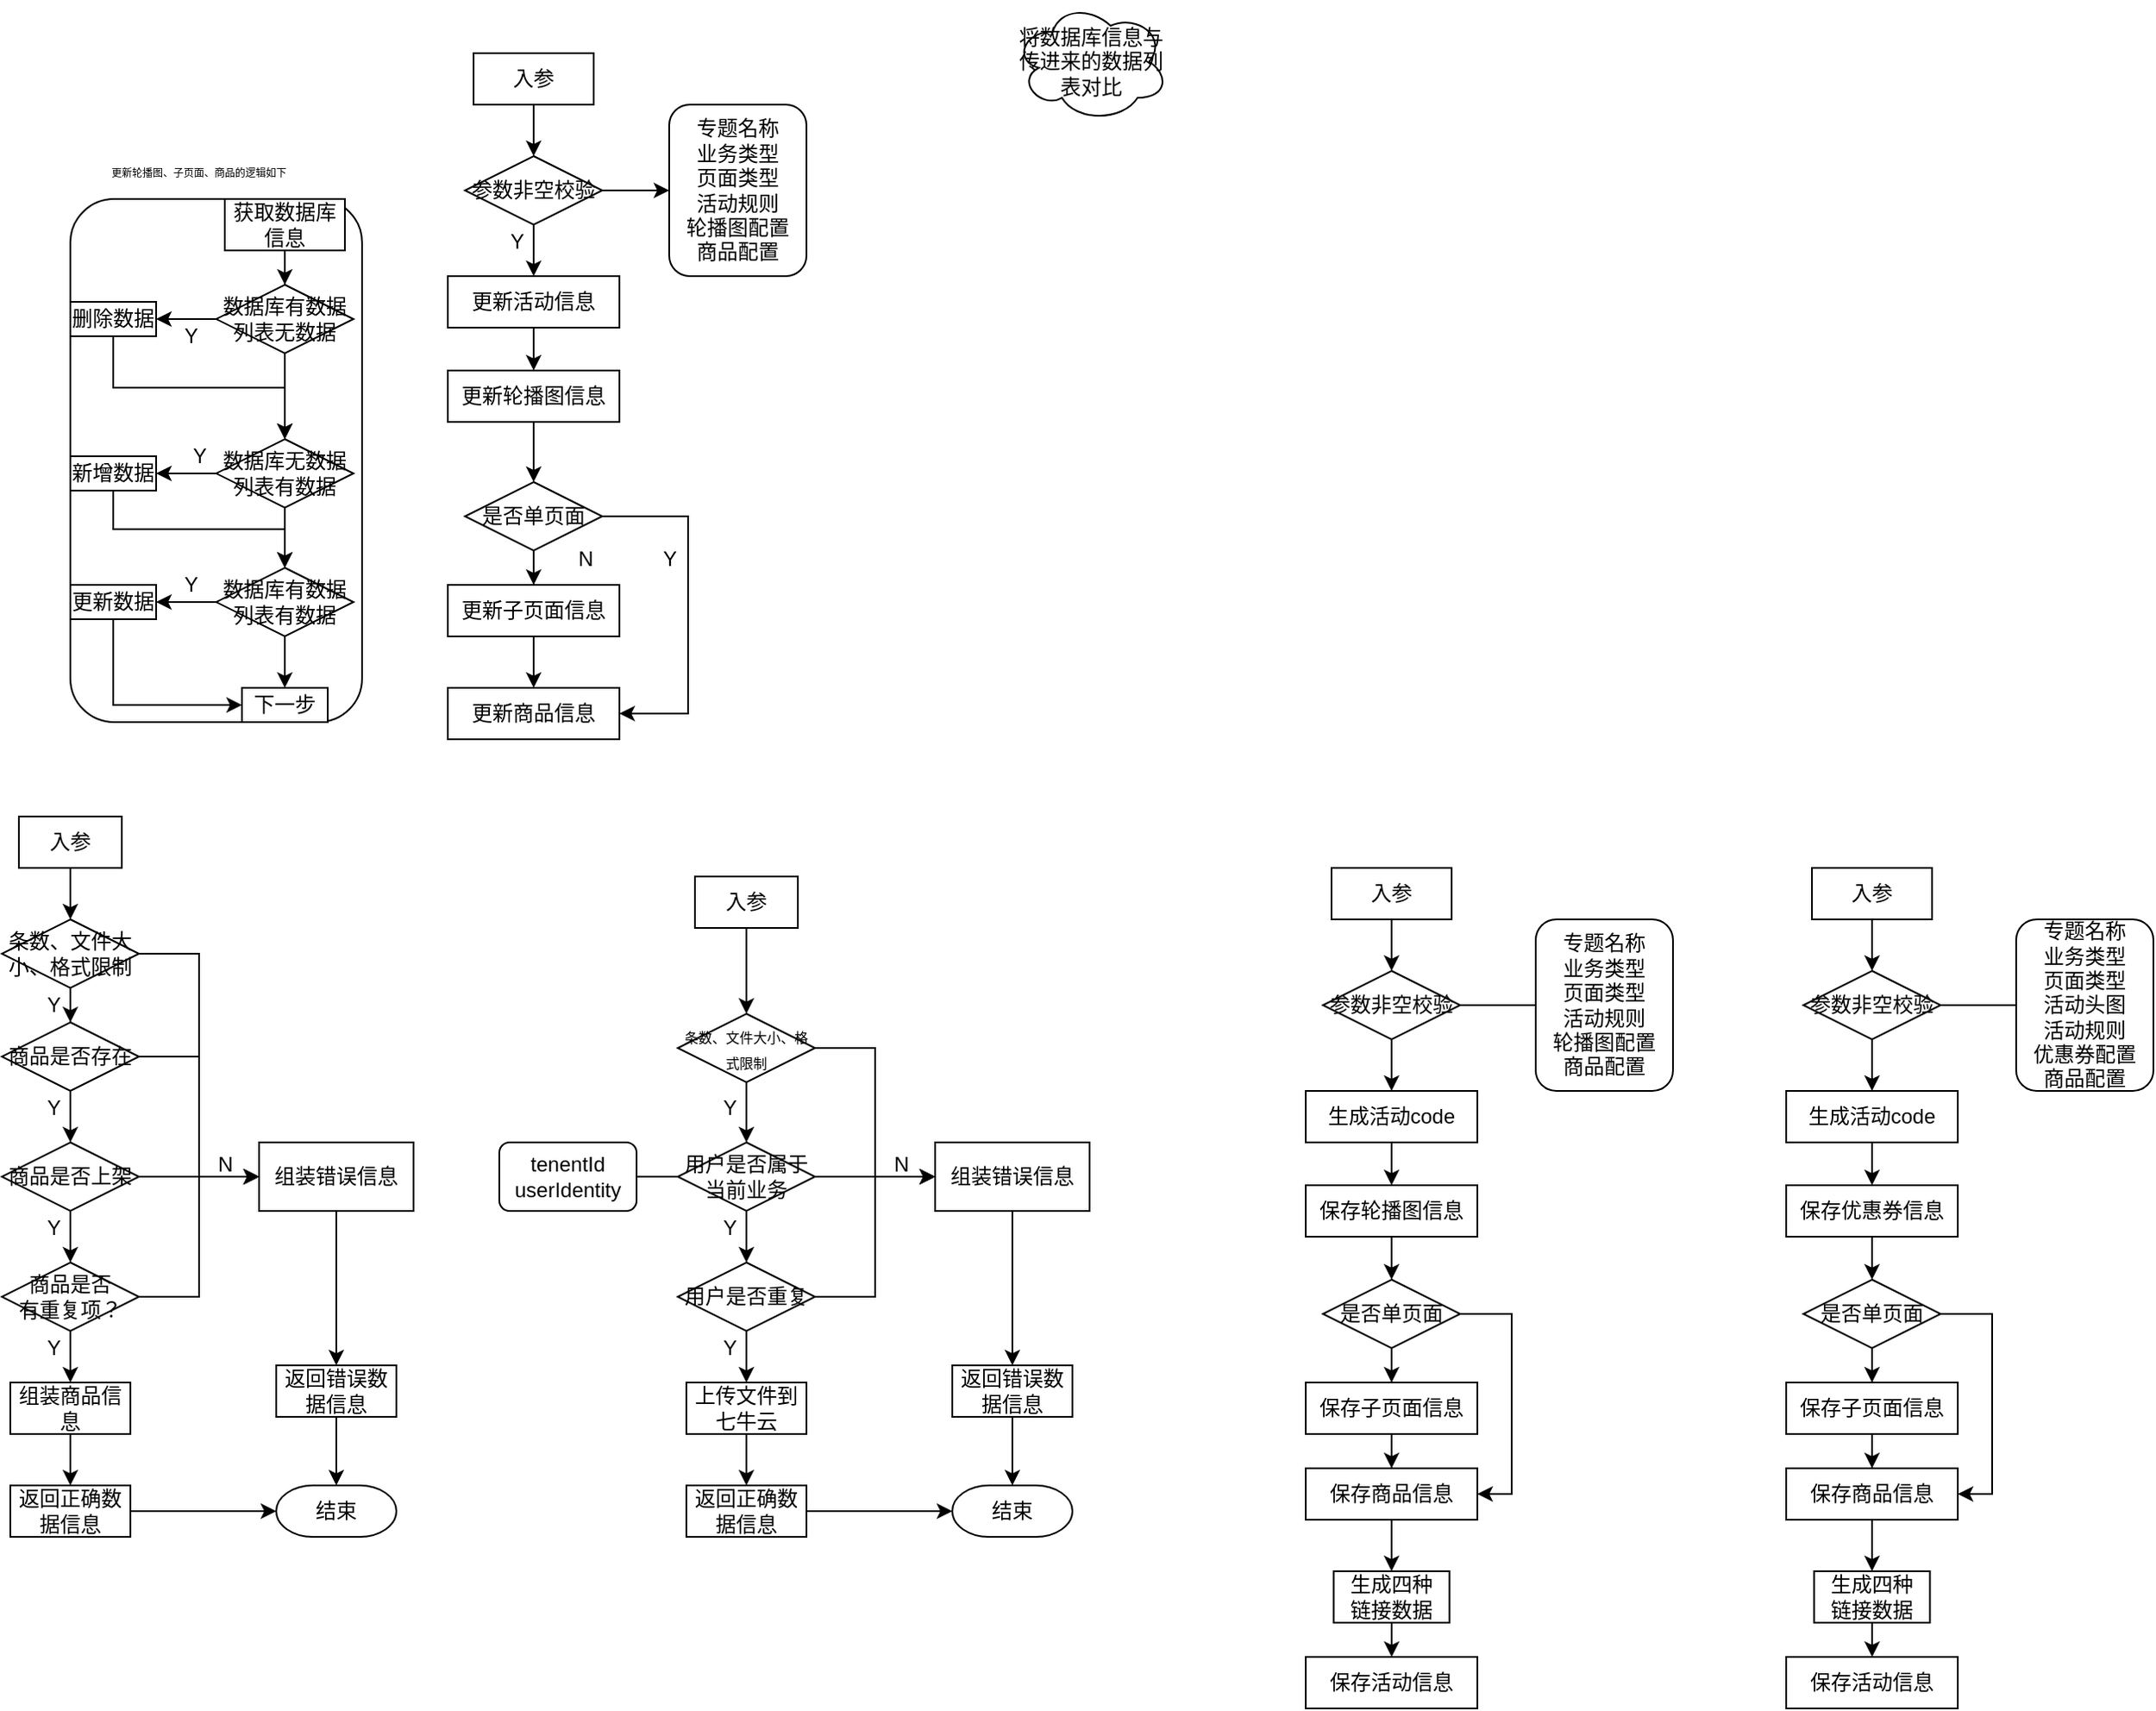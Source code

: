 <mxfile version="15.9.1" type="github">
  <diagram id="y0gSC3naX0w71wnas0qm" name="Page-1">
    <mxGraphModel dx="981" dy="526" grid="1" gridSize="10" guides="1" tooltips="1" connect="1" arrows="1" fold="1" page="1" pageScale="1" pageWidth="827" pageHeight="1169" math="0" shadow="0">
      <root>
        <mxCell id="0" />
        <mxCell id="1" parent="0" />
        <mxCell id="wLquYqaghhZp7pDp75Pg-6" style="edgeStyle=orthogonalEdgeStyle;rounded=0;orthogonalLoop=1;jettySize=auto;html=1;exitX=0.5;exitY=1;exitDx=0;exitDy=0;entryX=0.5;entryY=0;entryDx=0;entryDy=0;" edge="1" parent="1" source="wLquYqaghhZp7pDp75Pg-4" target="wLquYqaghhZp7pDp75Pg-5">
          <mxGeometry relative="1" as="geometry" />
        </mxCell>
        <mxCell id="wLquYqaghhZp7pDp75Pg-231" style="edgeStyle=orthogonalEdgeStyle;rounded=0;orthogonalLoop=1;jettySize=auto;html=1;entryX=0;entryY=0.5;entryDx=0;entryDy=0;fontSize=6;" edge="1" parent="1" source="wLquYqaghhZp7pDp75Pg-4" target="wLquYqaghhZp7pDp75Pg-87">
          <mxGeometry relative="1" as="geometry" />
        </mxCell>
        <mxCell id="wLquYqaghhZp7pDp75Pg-4" value="参数非空校验" style="rhombus;whiteSpace=wrap;html=1;strokeWidth=1;" vertex="1" parent="1">
          <mxGeometry x="290" y="140" width="80" height="40" as="geometry" />
        </mxCell>
        <mxCell id="wLquYqaghhZp7pDp75Pg-31" style="edgeStyle=orthogonalEdgeStyle;rounded=0;orthogonalLoop=1;jettySize=auto;html=1;" edge="1" parent="1" source="wLquYqaghhZp7pDp75Pg-5" target="wLquYqaghhZp7pDp75Pg-8">
          <mxGeometry relative="1" as="geometry" />
        </mxCell>
        <mxCell id="wLquYqaghhZp7pDp75Pg-5" value="更新活动信息" style="rounded=0;whiteSpace=wrap;html=1;strokeWidth=1;" vertex="1" parent="1">
          <mxGeometry x="280" y="210" width="100" height="30" as="geometry" />
        </mxCell>
        <mxCell id="wLquYqaghhZp7pDp75Pg-32" style="edgeStyle=orthogonalEdgeStyle;rounded=0;orthogonalLoop=1;jettySize=auto;html=1;entryX=0.5;entryY=0;entryDx=0;entryDy=0;exitX=0.5;exitY=1;exitDx=0;exitDy=0;" edge="1" parent="1" source="wLquYqaghhZp7pDp75Pg-8" target="wLquYqaghhZp7pDp75Pg-28">
          <mxGeometry relative="1" as="geometry" />
        </mxCell>
        <mxCell id="wLquYqaghhZp7pDp75Pg-8" value="更新轮播图信息" style="rounded=0;whiteSpace=wrap;html=1;strokeWidth=1;" vertex="1" parent="1">
          <mxGeometry x="280" y="265" width="100" height="30" as="geometry" />
        </mxCell>
        <mxCell id="wLquYqaghhZp7pDp75Pg-9" value="" style="rounded=1;whiteSpace=wrap;html=1;strokeWidth=1;" vertex="1" parent="1">
          <mxGeometry x="60" y="165" width="170" height="305" as="geometry" />
        </mxCell>
        <mxCell id="wLquYqaghhZp7pDp75Pg-20" style="edgeStyle=orthogonalEdgeStyle;rounded=0;orthogonalLoop=1;jettySize=auto;html=1;" edge="1" parent="1" source="wLquYqaghhZp7pDp75Pg-10" target="wLquYqaghhZp7pDp75Pg-11">
          <mxGeometry relative="1" as="geometry" />
        </mxCell>
        <mxCell id="wLquYqaghhZp7pDp75Pg-10" value="获取数据库信息" style="rounded=0;whiteSpace=wrap;html=1;strokeWidth=1;" vertex="1" parent="1">
          <mxGeometry x="150" y="165" width="70" height="30" as="geometry" />
        </mxCell>
        <mxCell id="wLquYqaghhZp7pDp75Pg-21" style="edgeStyle=orthogonalEdgeStyle;rounded=0;orthogonalLoop=1;jettySize=auto;html=1;entryX=0.5;entryY=0;entryDx=0;entryDy=0;" edge="1" parent="1" source="wLquYqaghhZp7pDp75Pg-11" target="wLquYqaghhZp7pDp75Pg-16">
          <mxGeometry relative="1" as="geometry" />
        </mxCell>
        <mxCell id="wLquYqaghhZp7pDp75Pg-22" style="edgeStyle=orthogonalEdgeStyle;rounded=0;orthogonalLoop=1;jettySize=auto;html=1;" edge="1" parent="1" source="wLquYqaghhZp7pDp75Pg-11" target="wLquYqaghhZp7pDp75Pg-12">
          <mxGeometry relative="1" as="geometry" />
        </mxCell>
        <mxCell id="wLquYqaghhZp7pDp75Pg-11" value="数据库有数据&lt;br&gt;列表无数据" style="rhombus;whiteSpace=wrap;html=1;strokeWidth=1;" vertex="1" parent="1">
          <mxGeometry x="145" y="215" width="80" height="40" as="geometry" />
        </mxCell>
        <mxCell id="wLquYqaghhZp7pDp75Pg-63" style="edgeStyle=orthogonalEdgeStyle;rounded=0;orthogonalLoop=1;jettySize=auto;html=1;entryX=0.5;entryY=0;entryDx=0;entryDy=0;exitX=0.5;exitY=1;exitDx=0;exitDy=0;" edge="1" parent="1" source="wLquYqaghhZp7pDp75Pg-12" target="wLquYqaghhZp7pDp75Pg-16">
          <mxGeometry relative="1" as="geometry" />
        </mxCell>
        <mxCell id="wLquYqaghhZp7pDp75Pg-12" value="删除数据" style="rounded=0;whiteSpace=wrap;html=1;strokeWidth=1;" vertex="1" parent="1">
          <mxGeometry x="60" y="225" width="50" height="20" as="geometry" />
        </mxCell>
        <mxCell id="wLquYqaghhZp7pDp75Pg-23" style="edgeStyle=orthogonalEdgeStyle;rounded=0;orthogonalLoop=1;jettySize=auto;html=1;entryX=1;entryY=0.5;entryDx=0;entryDy=0;" edge="1" parent="1" source="wLquYqaghhZp7pDp75Pg-16" target="wLquYqaghhZp7pDp75Pg-17">
          <mxGeometry relative="1" as="geometry" />
        </mxCell>
        <mxCell id="wLquYqaghhZp7pDp75Pg-222" style="edgeStyle=orthogonalEdgeStyle;rounded=0;orthogonalLoop=1;jettySize=auto;html=1;fontSize=6;" edge="1" parent="1" source="wLquYqaghhZp7pDp75Pg-16" target="wLquYqaghhZp7pDp75Pg-221">
          <mxGeometry relative="1" as="geometry" />
        </mxCell>
        <mxCell id="wLquYqaghhZp7pDp75Pg-16" value="数据库无数据&lt;br&gt;列表有数据" style="rhombus;whiteSpace=wrap;html=1;strokeWidth=1;" vertex="1" parent="1">
          <mxGeometry x="145" y="305" width="80" height="40" as="geometry" />
        </mxCell>
        <mxCell id="wLquYqaghhZp7pDp75Pg-228" style="edgeStyle=orthogonalEdgeStyle;rounded=0;orthogonalLoop=1;jettySize=auto;html=1;entryX=0.5;entryY=0;entryDx=0;entryDy=0;fontSize=6;exitX=0.5;exitY=1;exitDx=0;exitDy=0;" edge="1" parent="1" source="wLquYqaghhZp7pDp75Pg-17" target="wLquYqaghhZp7pDp75Pg-221">
          <mxGeometry relative="1" as="geometry" />
        </mxCell>
        <mxCell id="wLquYqaghhZp7pDp75Pg-17" value="新增数据" style="rounded=0;whiteSpace=wrap;html=1;strokeWidth=1;" vertex="1" parent="1">
          <mxGeometry x="60" y="315" width="50" height="20" as="geometry" />
        </mxCell>
        <mxCell id="wLquYqaghhZp7pDp75Pg-39" style="edgeStyle=orthogonalEdgeStyle;rounded=0;orthogonalLoop=1;jettySize=auto;html=1;exitX=1;exitY=0.5;exitDx=0;exitDy=0;entryX=1;entryY=0.5;entryDx=0;entryDy=0;" edge="1" parent="1" source="wLquYqaghhZp7pDp75Pg-28" target="wLquYqaghhZp7pDp75Pg-29">
          <mxGeometry relative="1" as="geometry">
            <mxPoint x="380" y="495" as="targetPoint" />
            <Array as="points">
              <mxPoint x="420" y="350" />
              <mxPoint x="420" y="465" />
            </Array>
          </mxGeometry>
        </mxCell>
        <mxCell id="wLquYqaghhZp7pDp75Pg-166" style="edgeStyle=orthogonalEdgeStyle;rounded=0;orthogonalLoop=1;jettySize=auto;html=1;entryX=0.5;entryY=0;entryDx=0;entryDy=0;" edge="1" parent="1" source="wLquYqaghhZp7pDp75Pg-28" target="wLquYqaghhZp7pDp75Pg-30">
          <mxGeometry relative="1" as="geometry" />
        </mxCell>
        <mxCell id="wLquYqaghhZp7pDp75Pg-28" value="是否单页面" style="rhombus;whiteSpace=wrap;html=1;strokeWidth=1;" vertex="1" parent="1">
          <mxGeometry x="290" y="330" width="80" height="40" as="geometry" />
        </mxCell>
        <mxCell id="wLquYqaghhZp7pDp75Pg-29" value="更新商品信息" style="rounded=0;whiteSpace=wrap;html=1;strokeWidth=1;" vertex="1" parent="1">
          <mxGeometry x="280" y="450" width="100" height="30" as="geometry" />
        </mxCell>
        <mxCell id="wLquYqaghhZp7pDp75Pg-34" style="edgeStyle=orthogonalEdgeStyle;rounded=0;orthogonalLoop=1;jettySize=auto;html=1;exitX=0.5;exitY=1;exitDx=0;exitDy=0;" edge="1" parent="1" source="wLquYqaghhZp7pDp75Pg-30" target="wLquYqaghhZp7pDp75Pg-29">
          <mxGeometry relative="1" as="geometry" />
        </mxCell>
        <mxCell id="wLquYqaghhZp7pDp75Pg-30" value="更新子页面信息" style="rounded=0;whiteSpace=wrap;html=1;strokeWidth=1;" vertex="1" parent="1">
          <mxGeometry x="280" y="390" width="100" height="30" as="geometry" />
        </mxCell>
        <mxCell id="wLquYqaghhZp7pDp75Pg-43" value="将数据库信息与传进来的数据列表对比" style="ellipse;shape=cloud;whiteSpace=wrap;html=1;strokeWidth=1;" vertex="1" parent="1">
          <mxGeometry x="610" y="50" width="90" height="70" as="geometry" />
        </mxCell>
        <mxCell id="wLquYqaghhZp7pDp75Pg-209" style="edgeStyle=orthogonalEdgeStyle;rounded=0;orthogonalLoop=1;jettySize=auto;html=1;entryX=0.5;entryY=0;entryDx=0;entryDy=0;" edge="1" parent="1" source="wLquYqaghhZp7pDp75Pg-47" target="wLquYqaghhZp7pDp75Pg-208">
          <mxGeometry relative="1" as="geometry" />
        </mxCell>
        <mxCell id="wLquYqaghhZp7pDp75Pg-47" value="入参" style="rounded=0;whiteSpace=wrap;html=1;strokeWidth=1;" vertex="1" parent="1">
          <mxGeometry x="30" y="525" width="60" height="30" as="geometry" />
        </mxCell>
        <mxCell id="wLquYqaghhZp7pDp75Pg-50" style="edgeStyle=orthogonalEdgeStyle;rounded=0;orthogonalLoop=1;jettySize=auto;html=1;entryX=0.5;entryY=0;entryDx=0;entryDy=0;" edge="1" parent="1" source="wLquYqaghhZp7pDp75Pg-49" target="wLquYqaghhZp7pDp75Pg-4">
          <mxGeometry relative="1" as="geometry" />
        </mxCell>
        <mxCell id="wLquYqaghhZp7pDp75Pg-49" value="入参" style="rounded=0;whiteSpace=wrap;html=1;strokeWidth=1;" vertex="1" parent="1">
          <mxGeometry x="295" y="80" width="70" height="30" as="geometry" />
        </mxCell>
        <mxCell id="wLquYqaghhZp7pDp75Pg-55" style="edgeStyle=orthogonalEdgeStyle;rounded=0;orthogonalLoop=1;jettySize=auto;html=1;" edge="1" parent="1" source="wLquYqaghhZp7pDp75Pg-51" target="wLquYqaghhZp7pDp75Pg-52">
          <mxGeometry relative="1" as="geometry" />
        </mxCell>
        <mxCell id="wLquYqaghhZp7pDp75Pg-71" style="edgeStyle=orthogonalEdgeStyle;rounded=0;orthogonalLoop=1;jettySize=auto;html=1;entryX=0;entryY=0.5;entryDx=0;entryDy=0;" edge="1" parent="1" source="wLquYqaghhZp7pDp75Pg-51" target="wLquYqaghhZp7pDp75Pg-73">
          <mxGeometry relative="1" as="geometry">
            <mxPoint x="205.0" y="735" as="targetPoint" />
          </mxGeometry>
        </mxCell>
        <mxCell id="wLquYqaghhZp7pDp75Pg-51" value="商品是否存在" style="rhombus;whiteSpace=wrap;html=1;strokeWidth=1;" vertex="1" parent="1">
          <mxGeometry x="20" y="645" width="80" height="40" as="geometry" />
        </mxCell>
        <mxCell id="wLquYqaghhZp7pDp75Pg-56" style="edgeStyle=orthogonalEdgeStyle;rounded=0;orthogonalLoop=1;jettySize=auto;html=1;entryX=0.5;entryY=0;entryDx=0;entryDy=0;" edge="1" parent="1" source="wLquYqaghhZp7pDp75Pg-52" target="wLquYqaghhZp7pDp75Pg-53">
          <mxGeometry relative="1" as="geometry" />
        </mxCell>
        <mxCell id="wLquYqaghhZp7pDp75Pg-66" style="edgeStyle=orthogonalEdgeStyle;rounded=0;orthogonalLoop=1;jettySize=auto;html=1;entryX=0;entryY=0.5;entryDx=0;entryDy=0;entryPerimeter=0;" edge="1" parent="1" source="wLquYqaghhZp7pDp75Pg-52" target="wLquYqaghhZp7pDp75Pg-73">
          <mxGeometry relative="1" as="geometry">
            <mxPoint x="205.0" y="735" as="targetPoint" />
          </mxGeometry>
        </mxCell>
        <mxCell id="wLquYqaghhZp7pDp75Pg-52" value="商品是否上架" style="rhombus;whiteSpace=wrap;html=1;strokeWidth=1;" vertex="1" parent="1">
          <mxGeometry x="20" y="715" width="80" height="40" as="geometry" />
        </mxCell>
        <mxCell id="wLquYqaghhZp7pDp75Pg-67" style="edgeStyle=orthogonalEdgeStyle;rounded=0;orthogonalLoop=1;jettySize=auto;html=1;entryX=0;entryY=0.5;entryDx=0;entryDy=0;" edge="1" parent="1" source="wLquYqaghhZp7pDp75Pg-53" target="wLquYqaghhZp7pDp75Pg-73">
          <mxGeometry relative="1" as="geometry">
            <mxPoint x="205.0" y="735" as="targetPoint" />
          </mxGeometry>
        </mxCell>
        <mxCell id="wLquYqaghhZp7pDp75Pg-90" style="edgeStyle=orthogonalEdgeStyle;rounded=0;orthogonalLoop=1;jettySize=auto;html=1;entryX=0.5;entryY=0;entryDx=0;entryDy=0;" edge="1" parent="1" source="wLquYqaghhZp7pDp75Pg-53" target="wLquYqaghhZp7pDp75Pg-89">
          <mxGeometry relative="1" as="geometry" />
        </mxCell>
        <mxCell id="wLquYqaghhZp7pDp75Pg-53" value="商品是否&lt;br&gt;有重复项？" style="rhombus;whiteSpace=wrap;html=1;strokeWidth=1;" vertex="1" parent="1">
          <mxGeometry x="20" y="785" width="80" height="40" as="geometry" />
        </mxCell>
        <mxCell id="wLquYqaghhZp7pDp75Pg-58" value="Y" style="text;html=1;align=center;verticalAlign=middle;resizable=0;points=[];autosize=1;strokeColor=none;fillColor=none;" vertex="1" parent="1">
          <mxGeometry x="40" y="685" width="20" height="20" as="geometry" />
        </mxCell>
        <mxCell id="wLquYqaghhZp7pDp75Pg-60" value="Y" style="text;html=1;align=center;verticalAlign=middle;resizable=0;points=[];autosize=1;strokeColor=none;fillColor=none;" vertex="1" parent="1">
          <mxGeometry x="40" y="755" width="20" height="20" as="geometry" />
        </mxCell>
        <mxCell id="wLquYqaghhZp7pDp75Pg-62" value="Y" style="text;html=1;align=center;verticalAlign=middle;resizable=0;points=[];autosize=1;strokeColor=none;fillColor=none;" vertex="1" parent="1">
          <mxGeometry x="120" y="235" width="20" height="20" as="geometry" />
        </mxCell>
        <mxCell id="wLquYqaghhZp7pDp75Pg-64" value="Y" style="text;html=1;align=center;verticalAlign=middle;resizable=0;points=[];autosize=1;strokeColor=none;fillColor=none;" vertex="1" parent="1">
          <mxGeometry x="125" y="305" width="20" height="20" as="geometry" />
        </mxCell>
        <mxCell id="wLquYqaghhZp7pDp75Pg-72" value="N" style="text;html=1;align=center;verticalAlign=middle;resizable=0;points=[];autosize=1;strokeColor=none;fillColor=none;" vertex="1" parent="1">
          <mxGeometry x="140" y="717.5" width="20" height="20" as="geometry" />
        </mxCell>
        <mxCell id="wLquYqaghhZp7pDp75Pg-76" style="edgeStyle=orthogonalEdgeStyle;rounded=0;orthogonalLoop=1;jettySize=auto;html=1;entryX=0.5;entryY=0;entryDx=0;entryDy=0;" edge="1" parent="1" source="wLquYqaghhZp7pDp75Pg-73" target="wLquYqaghhZp7pDp75Pg-129">
          <mxGeometry relative="1" as="geometry">
            <mxPoint x="215" y="775" as="targetPoint" />
          </mxGeometry>
        </mxCell>
        <mxCell id="wLquYqaghhZp7pDp75Pg-73" value="组装错误信息" style="rounded=0;whiteSpace=wrap;html=1;strokeWidth=1;" vertex="1" parent="1">
          <mxGeometry x="170" y="715" width="90" height="40" as="geometry" />
        </mxCell>
        <mxCell id="wLquYqaghhZp7pDp75Pg-85" style="edgeStyle=orthogonalEdgeStyle;rounded=0;orthogonalLoop=1;jettySize=auto;html=1;entryX=0;entryY=0.5;entryDx=0;entryDy=0;entryPerimeter=0;" edge="1" parent="1" source="wLquYqaghhZp7pDp75Pg-81" target="wLquYqaghhZp7pDp75Pg-84">
          <mxGeometry relative="1" as="geometry" />
        </mxCell>
        <mxCell id="wLquYqaghhZp7pDp75Pg-81" value="返回正确数据信息" style="rounded=0;whiteSpace=wrap;html=1;strokeWidth=1;" vertex="1" parent="1">
          <mxGeometry x="25" y="915" width="70" height="30" as="geometry" />
        </mxCell>
        <mxCell id="wLquYqaghhZp7pDp75Pg-83" value="Y" style="text;html=1;align=center;verticalAlign=middle;resizable=0;points=[];autosize=1;strokeColor=none;fillColor=none;" vertex="1" parent="1">
          <mxGeometry x="40" y="825" width="20" height="20" as="geometry" />
        </mxCell>
        <mxCell id="wLquYqaghhZp7pDp75Pg-84" value="结束" style="strokeWidth=1;html=1;shape=mxgraph.flowchart.terminator;whiteSpace=wrap;" vertex="1" parent="1">
          <mxGeometry x="180" y="915" width="70" height="30" as="geometry" />
        </mxCell>
        <mxCell id="wLquYqaghhZp7pDp75Pg-87" value="专题名称&lt;br&gt;业务类型&lt;br&gt;页面类型&lt;br&gt;活动规则&lt;br&gt;轮播图配置&lt;br&gt;商品配置" style="rounded=1;whiteSpace=wrap;html=1;strokeWidth=1;" vertex="1" parent="1">
          <mxGeometry x="409" y="110" width="80" height="100" as="geometry" />
        </mxCell>
        <mxCell id="wLquYqaghhZp7pDp75Pg-91" style="edgeStyle=orthogonalEdgeStyle;rounded=0;orthogonalLoop=1;jettySize=auto;html=1;" edge="1" parent="1" source="wLquYqaghhZp7pDp75Pg-89" target="wLquYqaghhZp7pDp75Pg-81">
          <mxGeometry relative="1" as="geometry" />
        </mxCell>
        <mxCell id="wLquYqaghhZp7pDp75Pg-89" value="组装商品信息" style="rounded=0;whiteSpace=wrap;html=1;strokeWidth=1;" vertex="1" parent="1">
          <mxGeometry x="25" y="855" width="70" height="30" as="geometry" />
        </mxCell>
        <mxCell id="wLquYqaghhZp7pDp75Pg-92" style="edgeStyle=orthogonalEdgeStyle;rounded=0;orthogonalLoop=1;jettySize=auto;html=1;exitX=0.5;exitY=1;exitDx=0;exitDy=0;entryX=0.5;entryY=0;entryDx=0;entryDy=0;" edge="1" parent="1" source="wLquYqaghhZp7pDp75Pg-94" target="wLquYqaghhZp7pDp75Pg-96">
          <mxGeometry relative="1" as="geometry" />
        </mxCell>
        <mxCell id="wLquYqaghhZp7pDp75Pg-94" value="参数非空校验" style="rhombus;whiteSpace=wrap;html=1;strokeWidth=1;" vertex="1" parent="1">
          <mxGeometry x="790" y="615" width="80" height="40" as="geometry" />
        </mxCell>
        <mxCell id="wLquYqaghhZp7pDp75Pg-95" style="edgeStyle=orthogonalEdgeStyle;rounded=0;orthogonalLoop=1;jettySize=auto;html=1;" edge="1" parent="1" source="wLquYqaghhZp7pDp75Pg-96" target="wLquYqaghhZp7pDp75Pg-99">
          <mxGeometry relative="1" as="geometry" />
        </mxCell>
        <mxCell id="wLquYqaghhZp7pDp75Pg-96" value="生成活动code" style="rounded=0;whiteSpace=wrap;html=1;strokeWidth=1;" vertex="1" parent="1">
          <mxGeometry x="780" y="685" width="100" height="30" as="geometry" />
        </mxCell>
        <mxCell id="wLquYqaghhZp7pDp75Pg-98" style="edgeStyle=orthogonalEdgeStyle;rounded=0;orthogonalLoop=1;jettySize=auto;html=1;entryX=0.5;entryY=0;entryDx=0;entryDy=0;exitX=0.5;exitY=1;exitDx=0;exitDy=0;" edge="1" parent="1" source="wLquYqaghhZp7pDp75Pg-99" target="wLquYqaghhZp7pDp75Pg-112">
          <mxGeometry relative="1" as="geometry">
            <mxPoint x="830" y="775" as="sourcePoint" />
          </mxGeometry>
        </mxCell>
        <mxCell id="wLquYqaghhZp7pDp75Pg-99" value="保存轮播图信息" style="rounded=0;whiteSpace=wrap;html=1;strokeWidth=1;" vertex="1" parent="1">
          <mxGeometry x="780" y="740" width="100" height="30" as="geometry" />
        </mxCell>
        <mxCell id="wLquYqaghhZp7pDp75Pg-125" style="edgeStyle=orthogonalEdgeStyle;rounded=0;orthogonalLoop=1;jettySize=auto;html=1;entryX=0.5;entryY=0;entryDx=0;entryDy=0;" edge="1" parent="1" source="wLquYqaghhZp7pDp75Pg-112" target="wLquYqaghhZp7pDp75Pg-117">
          <mxGeometry relative="1" as="geometry" />
        </mxCell>
        <mxCell id="wLquYqaghhZp7pDp75Pg-128" style="edgeStyle=orthogonalEdgeStyle;rounded=0;orthogonalLoop=1;jettySize=auto;html=1;entryX=1;entryY=0.5;entryDx=0;entryDy=0;exitX=1;exitY=0.5;exitDx=0;exitDy=0;" edge="1" parent="1" source="wLquYqaghhZp7pDp75Pg-112" target="wLquYqaghhZp7pDp75Pg-114">
          <mxGeometry relative="1" as="geometry" />
        </mxCell>
        <mxCell id="wLquYqaghhZp7pDp75Pg-112" value="是否单页面" style="rhombus;whiteSpace=wrap;html=1;strokeWidth=1;" vertex="1" parent="1">
          <mxGeometry x="790" y="795" width="80" height="40" as="geometry" />
        </mxCell>
        <mxCell id="wLquYqaghhZp7pDp75Pg-134" style="edgeStyle=orthogonalEdgeStyle;rounded=0;orthogonalLoop=1;jettySize=auto;html=1;entryX=0.5;entryY=0;entryDx=0;entryDy=0;" edge="1" parent="1" source="wLquYqaghhZp7pDp75Pg-114" target="wLquYqaghhZp7pDp75Pg-132">
          <mxGeometry relative="1" as="geometry" />
        </mxCell>
        <mxCell id="wLquYqaghhZp7pDp75Pg-114" value="保存商品信息" style="rounded=0;whiteSpace=wrap;html=1;strokeWidth=1;" vertex="1" parent="1">
          <mxGeometry x="780" y="905" width="100" height="30" as="geometry" />
        </mxCell>
        <mxCell id="wLquYqaghhZp7pDp75Pg-158" style="edgeStyle=orthogonalEdgeStyle;rounded=0;orthogonalLoop=1;jettySize=auto;html=1;entryX=0.5;entryY=0;entryDx=0;entryDy=0;" edge="1" parent="1" source="wLquYqaghhZp7pDp75Pg-117" target="wLquYqaghhZp7pDp75Pg-114">
          <mxGeometry relative="1" as="geometry" />
        </mxCell>
        <mxCell id="wLquYqaghhZp7pDp75Pg-117" value="保存子页面信息" style="rounded=0;whiteSpace=wrap;html=1;strokeWidth=1;" vertex="1" parent="1">
          <mxGeometry x="780" y="855" width="100" height="30" as="geometry" />
        </mxCell>
        <mxCell id="wLquYqaghhZp7pDp75Pg-120" style="edgeStyle=orthogonalEdgeStyle;rounded=0;orthogonalLoop=1;jettySize=auto;html=1;entryX=0.5;entryY=0;entryDx=0;entryDy=0;" edge="1" parent="1" source="wLquYqaghhZp7pDp75Pg-121" target="wLquYqaghhZp7pDp75Pg-94">
          <mxGeometry relative="1" as="geometry" />
        </mxCell>
        <mxCell id="wLquYqaghhZp7pDp75Pg-121" value="入参" style="rounded=0;whiteSpace=wrap;html=1;strokeWidth=1;" vertex="1" parent="1">
          <mxGeometry x="795" y="555" width="70" height="30" as="geometry" />
        </mxCell>
        <mxCell id="wLquYqaghhZp7pDp75Pg-124" value="专题名称&lt;br&gt;业务类型&lt;br&gt;页面类型&lt;br&gt;活动规则&lt;br&gt;轮播图配置&lt;br&gt;商品配置" style="rounded=1;whiteSpace=wrap;html=1;strokeWidth=1;" vertex="1" parent="1">
          <mxGeometry x="914" y="585" width="80" height="100" as="geometry" />
        </mxCell>
        <mxCell id="wLquYqaghhZp7pDp75Pg-131" style="edgeStyle=orthogonalEdgeStyle;rounded=0;orthogonalLoop=1;jettySize=auto;html=1;entryX=0.5;entryY=0;entryDx=0;entryDy=0;entryPerimeter=0;" edge="1" parent="1" source="wLquYqaghhZp7pDp75Pg-129" target="wLquYqaghhZp7pDp75Pg-84">
          <mxGeometry relative="1" as="geometry" />
        </mxCell>
        <mxCell id="wLquYqaghhZp7pDp75Pg-129" value="返回错误数据信息" style="rounded=0;whiteSpace=wrap;html=1;strokeWidth=1;" vertex="1" parent="1">
          <mxGeometry x="180" y="845" width="70" height="30" as="geometry" />
        </mxCell>
        <mxCell id="wLquYqaghhZp7pDp75Pg-136" style="edgeStyle=orthogonalEdgeStyle;rounded=0;orthogonalLoop=1;jettySize=auto;html=1;" edge="1" parent="1" source="wLquYqaghhZp7pDp75Pg-132" target="wLquYqaghhZp7pDp75Pg-135">
          <mxGeometry relative="1" as="geometry" />
        </mxCell>
        <mxCell id="wLquYqaghhZp7pDp75Pg-132" value="生成四种&lt;br&gt;链接数据" style="rounded=0;whiteSpace=wrap;html=1;strokeWidth=1;" vertex="1" parent="1">
          <mxGeometry x="796.25" y="965" width="67.5" height="30" as="geometry" />
        </mxCell>
        <mxCell id="wLquYqaghhZp7pDp75Pg-135" value="保存活动信息" style="rounded=0;whiteSpace=wrap;html=1;strokeWidth=1;" vertex="1" parent="1">
          <mxGeometry x="780" y="1015" width="100" height="30" as="geometry" />
        </mxCell>
        <mxCell id="wLquYqaghhZp7pDp75Pg-137" style="edgeStyle=orthogonalEdgeStyle;rounded=0;orthogonalLoop=1;jettySize=auto;html=1;exitX=0.5;exitY=1;exitDx=0;exitDy=0;entryX=0.5;entryY=0;entryDx=0;entryDy=0;" edge="1" parent="1" source="wLquYqaghhZp7pDp75Pg-139" target="wLquYqaghhZp7pDp75Pg-141">
          <mxGeometry relative="1" as="geometry" />
        </mxCell>
        <mxCell id="wLquYqaghhZp7pDp75Pg-139" value="参数非空校验" style="rhombus;whiteSpace=wrap;html=1;strokeWidth=1;" vertex="1" parent="1">
          <mxGeometry x="1070" y="615" width="80" height="40" as="geometry" />
        </mxCell>
        <mxCell id="wLquYqaghhZp7pDp75Pg-140" style="edgeStyle=orthogonalEdgeStyle;rounded=0;orthogonalLoop=1;jettySize=auto;html=1;" edge="1" parent="1" source="wLquYqaghhZp7pDp75Pg-141" target="wLquYqaghhZp7pDp75Pg-143">
          <mxGeometry relative="1" as="geometry" />
        </mxCell>
        <mxCell id="wLquYqaghhZp7pDp75Pg-141" value="生成活动code" style="rounded=0;whiteSpace=wrap;html=1;strokeWidth=1;" vertex="1" parent="1">
          <mxGeometry x="1060" y="685" width="100" height="30" as="geometry" />
        </mxCell>
        <mxCell id="wLquYqaghhZp7pDp75Pg-142" style="edgeStyle=orthogonalEdgeStyle;rounded=0;orthogonalLoop=1;jettySize=auto;html=1;entryX=0.5;entryY=0;entryDx=0;entryDy=0;exitX=0.5;exitY=1;exitDx=0;exitDy=0;" edge="1" parent="1" source="wLquYqaghhZp7pDp75Pg-143" target="wLquYqaghhZp7pDp75Pg-146">
          <mxGeometry relative="1" as="geometry">
            <mxPoint x="1110" y="775" as="sourcePoint" />
          </mxGeometry>
        </mxCell>
        <mxCell id="wLquYqaghhZp7pDp75Pg-143" value="保存优惠券信息" style="rounded=0;whiteSpace=wrap;html=1;strokeWidth=1;" vertex="1" parent="1">
          <mxGeometry x="1060" y="740" width="100" height="30" as="geometry" />
        </mxCell>
        <mxCell id="wLquYqaghhZp7pDp75Pg-144" style="edgeStyle=orthogonalEdgeStyle;rounded=0;orthogonalLoop=1;jettySize=auto;html=1;entryX=0.5;entryY=0;entryDx=0;entryDy=0;" edge="1" parent="1" source="wLquYqaghhZp7pDp75Pg-146" target="wLquYqaghhZp7pDp75Pg-150">
          <mxGeometry relative="1" as="geometry" />
        </mxCell>
        <mxCell id="wLquYqaghhZp7pDp75Pg-145" style="edgeStyle=orthogonalEdgeStyle;rounded=0;orthogonalLoop=1;jettySize=auto;html=1;entryX=1;entryY=0.5;entryDx=0;entryDy=0;exitX=1;exitY=0.5;exitDx=0;exitDy=0;" edge="1" parent="1" source="wLquYqaghhZp7pDp75Pg-146" target="wLquYqaghhZp7pDp75Pg-148">
          <mxGeometry relative="1" as="geometry" />
        </mxCell>
        <mxCell id="wLquYqaghhZp7pDp75Pg-146" value="是否单页面" style="rhombus;whiteSpace=wrap;html=1;strokeWidth=1;" vertex="1" parent="1">
          <mxGeometry x="1070" y="795" width="80" height="40" as="geometry" />
        </mxCell>
        <mxCell id="wLquYqaghhZp7pDp75Pg-147" style="edgeStyle=orthogonalEdgeStyle;rounded=0;orthogonalLoop=1;jettySize=auto;html=1;entryX=0.5;entryY=0;entryDx=0;entryDy=0;" edge="1" parent="1" source="wLquYqaghhZp7pDp75Pg-148" target="wLquYqaghhZp7pDp75Pg-155">
          <mxGeometry relative="1" as="geometry" />
        </mxCell>
        <mxCell id="wLquYqaghhZp7pDp75Pg-148" value="保存商品信息" style="rounded=0;whiteSpace=wrap;html=1;strokeWidth=1;" vertex="1" parent="1">
          <mxGeometry x="1060" y="905" width="100" height="30" as="geometry" />
        </mxCell>
        <mxCell id="wLquYqaghhZp7pDp75Pg-149" style="edgeStyle=orthogonalEdgeStyle;rounded=0;orthogonalLoop=1;jettySize=auto;html=1;" edge="1" parent="1" source="wLquYqaghhZp7pDp75Pg-150" target="wLquYqaghhZp7pDp75Pg-148">
          <mxGeometry relative="1" as="geometry" />
        </mxCell>
        <mxCell id="wLquYqaghhZp7pDp75Pg-150" value="保存子页面信息" style="rounded=0;whiteSpace=wrap;html=1;strokeWidth=1;" vertex="1" parent="1">
          <mxGeometry x="1060" y="855" width="100" height="30" as="geometry" />
        </mxCell>
        <mxCell id="wLquYqaghhZp7pDp75Pg-151" style="edgeStyle=orthogonalEdgeStyle;rounded=0;orthogonalLoop=1;jettySize=auto;html=1;entryX=0.5;entryY=0;entryDx=0;entryDy=0;" edge="1" parent="1" source="wLquYqaghhZp7pDp75Pg-152" target="wLquYqaghhZp7pDp75Pg-139">
          <mxGeometry relative="1" as="geometry" />
        </mxCell>
        <mxCell id="wLquYqaghhZp7pDp75Pg-152" value="入参" style="rounded=0;whiteSpace=wrap;html=1;strokeWidth=1;" vertex="1" parent="1">
          <mxGeometry x="1075" y="555" width="70" height="30" as="geometry" />
        </mxCell>
        <mxCell id="wLquYqaghhZp7pDp75Pg-153" value="专题名称&lt;br&gt;业务类型&lt;br&gt;页面类型&lt;br&gt;活动头图&lt;br&gt;活动规则&lt;br&gt;优惠券配置&lt;br&gt;商品配置" style="rounded=1;whiteSpace=wrap;html=1;strokeWidth=1;" vertex="1" parent="1">
          <mxGeometry x="1194" y="585" width="80" height="100" as="geometry" />
        </mxCell>
        <mxCell id="wLquYqaghhZp7pDp75Pg-154" style="edgeStyle=orthogonalEdgeStyle;rounded=0;orthogonalLoop=1;jettySize=auto;html=1;" edge="1" parent="1" source="wLquYqaghhZp7pDp75Pg-155" target="wLquYqaghhZp7pDp75Pg-156">
          <mxGeometry relative="1" as="geometry" />
        </mxCell>
        <mxCell id="wLquYqaghhZp7pDp75Pg-155" value="生成四种&lt;br&gt;链接数据" style="rounded=0;whiteSpace=wrap;html=1;strokeWidth=1;" vertex="1" parent="1">
          <mxGeometry x="1076.25" y="965" width="67.5" height="30" as="geometry" />
        </mxCell>
        <mxCell id="wLquYqaghhZp7pDp75Pg-156" value="保存活动信息" style="rounded=0;whiteSpace=wrap;html=1;strokeWidth=1;" vertex="1" parent="1">
          <mxGeometry x="1060" y="1015" width="100" height="30" as="geometry" />
        </mxCell>
        <mxCell id="wLquYqaghhZp7pDp75Pg-167" value="Y" style="text;html=1;align=center;verticalAlign=middle;resizable=0;points=[];autosize=1;strokeColor=none;fillColor=none;" vertex="1" parent="1">
          <mxGeometry x="399" y="365" width="20" height="20" as="geometry" />
        </mxCell>
        <mxCell id="wLquYqaghhZp7pDp75Pg-168" value="N" style="text;html=1;align=center;verticalAlign=middle;resizable=0;points=[];autosize=1;strokeColor=none;fillColor=none;" vertex="1" parent="1">
          <mxGeometry x="350" y="365" width="20" height="20" as="geometry" />
        </mxCell>
        <mxCell id="wLquYqaghhZp7pDp75Pg-169" value="Y" style="text;html=1;align=center;verticalAlign=middle;resizable=0;points=[];autosize=1;strokeColor=none;fillColor=none;" vertex="1" parent="1">
          <mxGeometry x="310" y="180" width="20" height="20" as="geometry" />
        </mxCell>
        <mxCell id="wLquYqaghhZp7pDp75Pg-213" style="edgeStyle=orthogonalEdgeStyle;rounded=0;orthogonalLoop=1;jettySize=auto;html=1;entryX=0.5;entryY=0;entryDx=0;entryDy=0;" edge="1" parent="1" source="wLquYqaghhZp7pDp75Pg-179" target="wLquYqaghhZp7pDp75Pg-212">
          <mxGeometry relative="1" as="geometry" />
        </mxCell>
        <mxCell id="wLquYqaghhZp7pDp75Pg-179" value="入参" style="rounded=0;whiteSpace=wrap;html=1;strokeWidth=1;" vertex="1" parent="1">
          <mxGeometry x="424" y="560" width="60" height="30" as="geometry" />
        </mxCell>
        <mxCell id="wLquYqaghhZp7pDp75Pg-183" style="edgeStyle=orthogonalEdgeStyle;rounded=0;orthogonalLoop=1;jettySize=auto;html=1;entryX=0.5;entryY=0;entryDx=0;entryDy=0;" edge="1" parent="1" source="wLquYqaghhZp7pDp75Pg-185" target="wLquYqaghhZp7pDp75Pg-188">
          <mxGeometry relative="1" as="geometry" />
        </mxCell>
        <mxCell id="wLquYqaghhZp7pDp75Pg-184" style="edgeStyle=orthogonalEdgeStyle;rounded=0;orthogonalLoop=1;jettySize=auto;html=1;entryX=0;entryY=0.5;entryDx=0;entryDy=0;entryPerimeter=0;" edge="1" parent="1" source="wLquYqaghhZp7pDp75Pg-185" target="wLquYqaghhZp7pDp75Pg-193">
          <mxGeometry relative="1" as="geometry">
            <mxPoint x="599.0" y="735" as="targetPoint" />
          </mxGeometry>
        </mxCell>
        <mxCell id="wLquYqaghhZp7pDp75Pg-185" value="用户是否属于当前业务" style="rhombus;whiteSpace=wrap;html=1;strokeWidth=1;" vertex="1" parent="1">
          <mxGeometry x="414" y="715" width="80" height="40" as="geometry" />
        </mxCell>
        <mxCell id="wLquYqaghhZp7pDp75Pg-186" style="edgeStyle=orthogonalEdgeStyle;rounded=0;orthogonalLoop=1;jettySize=auto;html=1;entryX=0;entryY=0.5;entryDx=0;entryDy=0;" edge="1" parent="1" source="wLquYqaghhZp7pDp75Pg-188" target="wLquYqaghhZp7pDp75Pg-193">
          <mxGeometry relative="1" as="geometry">
            <mxPoint x="599.0" y="735" as="targetPoint" />
          </mxGeometry>
        </mxCell>
        <mxCell id="wLquYqaghhZp7pDp75Pg-187" style="edgeStyle=orthogonalEdgeStyle;rounded=0;orthogonalLoop=1;jettySize=auto;html=1;entryX=0.5;entryY=0;entryDx=0;entryDy=0;" edge="1" parent="1" source="wLquYqaghhZp7pDp75Pg-188" target="wLquYqaghhZp7pDp75Pg-199">
          <mxGeometry relative="1" as="geometry" />
        </mxCell>
        <mxCell id="wLquYqaghhZp7pDp75Pg-188" value="用户是否重复" style="rhombus;whiteSpace=wrap;html=1;strokeWidth=1;" vertex="1" parent="1">
          <mxGeometry x="414" y="785" width="80" height="40" as="geometry" />
        </mxCell>
        <mxCell id="wLquYqaghhZp7pDp75Pg-189" value="Y" style="text;html=1;align=center;verticalAlign=middle;resizable=0;points=[];autosize=1;strokeColor=none;fillColor=none;" vertex="1" parent="1">
          <mxGeometry x="434" y="685" width="20" height="20" as="geometry" />
        </mxCell>
        <mxCell id="wLquYqaghhZp7pDp75Pg-190" value="Y" style="text;html=1;align=center;verticalAlign=middle;resizable=0;points=[];autosize=1;strokeColor=none;fillColor=none;" vertex="1" parent="1">
          <mxGeometry x="434" y="755" width="20" height="20" as="geometry" />
        </mxCell>
        <mxCell id="wLquYqaghhZp7pDp75Pg-191" value="N" style="text;html=1;align=center;verticalAlign=middle;resizable=0;points=[];autosize=1;strokeColor=none;fillColor=none;" vertex="1" parent="1">
          <mxGeometry x="534" y="717.5" width="20" height="20" as="geometry" />
        </mxCell>
        <mxCell id="wLquYqaghhZp7pDp75Pg-192" style="edgeStyle=orthogonalEdgeStyle;rounded=0;orthogonalLoop=1;jettySize=auto;html=1;entryX=0.5;entryY=0;entryDx=0;entryDy=0;" edge="1" parent="1" source="wLquYqaghhZp7pDp75Pg-193" target="wLquYqaghhZp7pDp75Pg-201">
          <mxGeometry relative="1" as="geometry">
            <mxPoint x="609" y="775" as="targetPoint" />
          </mxGeometry>
        </mxCell>
        <mxCell id="wLquYqaghhZp7pDp75Pg-193" value="组装错误信息" style="rounded=0;whiteSpace=wrap;html=1;strokeWidth=1;" vertex="1" parent="1">
          <mxGeometry x="564" y="715" width="90" height="40" as="geometry" />
        </mxCell>
        <mxCell id="wLquYqaghhZp7pDp75Pg-194" style="edgeStyle=orthogonalEdgeStyle;rounded=0;orthogonalLoop=1;jettySize=auto;html=1;entryX=0;entryY=0.5;entryDx=0;entryDy=0;entryPerimeter=0;" edge="1" parent="1" source="wLquYqaghhZp7pDp75Pg-195" target="wLquYqaghhZp7pDp75Pg-197">
          <mxGeometry relative="1" as="geometry" />
        </mxCell>
        <mxCell id="wLquYqaghhZp7pDp75Pg-195" value="返回正确数据信息" style="rounded=0;whiteSpace=wrap;html=1;strokeWidth=1;" vertex="1" parent="1">
          <mxGeometry x="419" y="915" width="70" height="30" as="geometry" />
        </mxCell>
        <mxCell id="wLquYqaghhZp7pDp75Pg-196" value="Y" style="text;html=1;align=center;verticalAlign=middle;resizable=0;points=[];autosize=1;strokeColor=none;fillColor=none;" vertex="1" parent="1">
          <mxGeometry x="434" y="825" width="20" height="20" as="geometry" />
        </mxCell>
        <mxCell id="wLquYqaghhZp7pDp75Pg-197" value="结束" style="strokeWidth=1;html=1;shape=mxgraph.flowchart.terminator;whiteSpace=wrap;" vertex="1" parent="1">
          <mxGeometry x="574" y="915" width="70" height="30" as="geometry" />
        </mxCell>
        <mxCell id="wLquYqaghhZp7pDp75Pg-198" style="edgeStyle=orthogonalEdgeStyle;rounded=0;orthogonalLoop=1;jettySize=auto;html=1;" edge="1" parent="1" source="wLquYqaghhZp7pDp75Pg-199" target="wLquYqaghhZp7pDp75Pg-195">
          <mxGeometry relative="1" as="geometry" />
        </mxCell>
        <mxCell id="wLquYqaghhZp7pDp75Pg-199" value="上传文件到七牛云" style="rounded=0;whiteSpace=wrap;html=1;strokeWidth=1;" vertex="1" parent="1">
          <mxGeometry x="419" y="855" width="70" height="30" as="geometry" />
        </mxCell>
        <mxCell id="wLquYqaghhZp7pDp75Pg-200" style="edgeStyle=orthogonalEdgeStyle;rounded=0;orthogonalLoop=1;jettySize=auto;html=1;entryX=0.5;entryY=0;entryDx=0;entryDy=0;entryPerimeter=0;" edge="1" parent="1" source="wLquYqaghhZp7pDp75Pg-201" target="wLquYqaghhZp7pDp75Pg-197">
          <mxGeometry relative="1" as="geometry" />
        </mxCell>
        <mxCell id="wLquYqaghhZp7pDp75Pg-201" value="返回错误数据信息" style="rounded=0;whiteSpace=wrap;html=1;strokeWidth=1;" vertex="1" parent="1">
          <mxGeometry x="574" y="845" width="70" height="30" as="geometry" />
        </mxCell>
        <mxCell id="wLquYqaghhZp7pDp75Pg-202" value="tenentId&lt;br&gt;userIdentity" style="rounded=1;whiteSpace=wrap;html=1;strokeWidth=1;" vertex="1" parent="1">
          <mxGeometry x="310" y="715" width="80" height="40" as="geometry" />
        </mxCell>
        <mxCell id="wLquYqaghhZp7pDp75Pg-204" value="" style="endArrow=none;html=1;rounded=0;entryX=0;entryY=0.5;entryDx=0;entryDy=0;exitX=1;exitY=0.5;exitDx=0;exitDy=0;" edge="1" parent="1" source="wLquYqaghhZp7pDp75Pg-202" target="wLquYqaghhZp7pDp75Pg-185">
          <mxGeometry width="50" height="50" relative="1" as="geometry">
            <mxPoint x="370" y="830" as="sourcePoint" />
            <mxPoint x="420" y="780" as="targetPoint" />
          </mxGeometry>
        </mxCell>
        <mxCell id="wLquYqaghhZp7pDp75Pg-206" value="" style="endArrow=none;html=1;rounded=0;exitX=1;exitY=0.5;exitDx=0;exitDy=0;entryX=0;entryY=0.5;entryDx=0;entryDy=0;" edge="1" parent="1" source="wLquYqaghhZp7pDp75Pg-139" target="wLquYqaghhZp7pDp75Pg-153">
          <mxGeometry width="50" height="50" relative="1" as="geometry">
            <mxPoint x="1200" y="520" as="sourcePoint" />
            <mxPoint x="1250" y="470" as="targetPoint" />
          </mxGeometry>
        </mxCell>
        <mxCell id="wLquYqaghhZp7pDp75Pg-207" value="" style="endArrow=none;html=1;rounded=0;exitX=1;exitY=0.5;exitDx=0;exitDy=0;entryX=0;entryY=0.5;entryDx=0;entryDy=0;" edge="1" parent="1" source="wLquYqaghhZp7pDp75Pg-94" target="wLquYqaghhZp7pDp75Pg-124">
          <mxGeometry width="50" height="50" relative="1" as="geometry">
            <mxPoint x="1140" y="595" as="sourcePoint" />
            <mxPoint x="1184" y="595" as="targetPoint" />
          </mxGeometry>
        </mxCell>
        <mxCell id="wLquYqaghhZp7pDp75Pg-210" style="edgeStyle=orthogonalEdgeStyle;rounded=0;orthogonalLoop=1;jettySize=auto;html=1;entryX=0.5;entryY=0;entryDx=0;entryDy=0;" edge="1" parent="1" source="wLquYqaghhZp7pDp75Pg-208" target="wLquYqaghhZp7pDp75Pg-51">
          <mxGeometry relative="1" as="geometry" />
        </mxCell>
        <mxCell id="wLquYqaghhZp7pDp75Pg-211" style="edgeStyle=orthogonalEdgeStyle;rounded=0;orthogonalLoop=1;jettySize=auto;html=1;entryX=0;entryY=0.5;entryDx=0;entryDy=0;" edge="1" parent="1" source="wLquYqaghhZp7pDp75Pg-208" target="wLquYqaghhZp7pDp75Pg-73">
          <mxGeometry relative="1" as="geometry" />
        </mxCell>
        <mxCell id="wLquYqaghhZp7pDp75Pg-208" value="条数、文件大小、格式限制" style="rhombus;whiteSpace=wrap;html=1;strokeWidth=1;" vertex="1" parent="1">
          <mxGeometry x="20" y="585" width="80" height="40" as="geometry" />
        </mxCell>
        <mxCell id="wLquYqaghhZp7pDp75Pg-214" style="edgeStyle=orthogonalEdgeStyle;rounded=0;orthogonalLoop=1;jettySize=auto;html=1;" edge="1" parent="1" source="wLquYqaghhZp7pDp75Pg-212" target="wLquYqaghhZp7pDp75Pg-185">
          <mxGeometry relative="1" as="geometry">
            <Array as="points">
              <mxPoint x="454" y="710" />
              <mxPoint x="454" y="710" />
            </Array>
          </mxGeometry>
        </mxCell>
        <mxCell id="wLquYqaghhZp7pDp75Pg-216" style="edgeStyle=orthogonalEdgeStyle;rounded=0;orthogonalLoop=1;jettySize=auto;html=1;exitX=1;exitY=0.5;exitDx=0;exitDy=0;entryX=0;entryY=0.5;entryDx=0;entryDy=0;" edge="1" parent="1" source="wLquYqaghhZp7pDp75Pg-212" target="wLquYqaghhZp7pDp75Pg-193">
          <mxGeometry relative="1" as="geometry" />
        </mxCell>
        <mxCell id="wLquYqaghhZp7pDp75Pg-212" value="&lt;span style=&quot;font-size: 8px&quot;&gt;条数、文件大小、格式限制&lt;/span&gt;" style="rhombus;whiteSpace=wrap;html=1;strokeWidth=1;" vertex="1" parent="1">
          <mxGeometry x="414" y="640" width="80" height="40" as="geometry" />
        </mxCell>
        <mxCell id="wLquYqaghhZp7pDp75Pg-215" value="Y" style="text;html=1;align=center;verticalAlign=middle;resizable=0;points=[];autosize=1;strokeColor=none;fillColor=none;" vertex="1" parent="1">
          <mxGeometry x="40" y="625" width="20" height="20" as="geometry" />
        </mxCell>
        <mxCell id="wLquYqaghhZp7pDp75Pg-220" value="更新轮播图、子页面、商品的逻辑如下" style="text;html=1;strokeColor=none;fillColor=none;align=center;verticalAlign=middle;whiteSpace=wrap;rounded=0;fontSize=6;" vertex="1" parent="1">
          <mxGeometry x="75" y="135" width="120" height="30" as="geometry" />
        </mxCell>
        <mxCell id="wLquYqaghhZp7pDp75Pg-224" style="edgeStyle=orthogonalEdgeStyle;rounded=0;orthogonalLoop=1;jettySize=auto;html=1;entryX=1;entryY=0.5;entryDx=0;entryDy=0;fontSize=6;" edge="1" parent="1" source="wLquYqaghhZp7pDp75Pg-221" target="wLquYqaghhZp7pDp75Pg-223">
          <mxGeometry relative="1" as="geometry" />
        </mxCell>
        <mxCell id="wLquYqaghhZp7pDp75Pg-229" style="edgeStyle=orthogonalEdgeStyle;rounded=0;orthogonalLoop=1;jettySize=auto;html=1;entryX=0.5;entryY=0;entryDx=0;entryDy=0;fontSize=6;" edge="1" parent="1" source="wLquYqaghhZp7pDp75Pg-221" target="wLquYqaghhZp7pDp75Pg-227">
          <mxGeometry relative="1" as="geometry" />
        </mxCell>
        <mxCell id="wLquYqaghhZp7pDp75Pg-221" value="数据库有数据&lt;br&gt;列表有数据" style="rhombus;whiteSpace=wrap;html=1;strokeWidth=1;" vertex="1" parent="1">
          <mxGeometry x="145" y="380" width="80" height="40" as="geometry" />
        </mxCell>
        <mxCell id="wLquYqaghhZp7pDp75Pg-230" style="edgeStyle=orthogonalEdgeStyle;rounded=0;orthogonalLoop=1;jettySize=auto;html=1;entryX=0;entryY=0.5;entryDx=0;entryDy=0;fontSize=6;exitX=0.5;exitY=1;exitDx=0;exitDy=0;" edge="1" parent="1" source="wLquYqaghhZp7pDp75Pg-223" target="wLquYqaghhZp7pDp75Pg-227">
          <mxGeometry relative="1" as="geometry" />
        </mxCell>
        <mxCell id="wLquYqaghhZp7pDp75Pg-223" value="更新数据" style="rounded=0;whiteSpace=wrap;html=1;strokeWidth=1;" vertex="1" parent="1">
          <mxGeometry x="60" y="390" width="50" height="20" as="geometry" />
        </mxCell>
        <mxCell id="wLquYqaghhZp7pDp75Pg-225" value="Y" style="text;html=1;align=center;verticalAlign=middle;resizable=0;points=[];autosize=1;strokeColor=none;fillColor=none;" vertex="1" parent="1">
          <mxGeometry x="120" y="380" width="20" height="20" as="geometry" />
        </mxCell>
        <mxCell id="wLquYqaghhZp7pDp75Pg-227" value="下一步" style="rounded=0;whiteSpace=wrap;html=1;strokeWidth=1;" vertex="1" parent="1">
          <mxGeometry x="160" y="450" width="50" height="20" as="geometry" />
        </mxCell>
      </root>
    </mxGraphModel>
  </diagram>
</mxfile>
